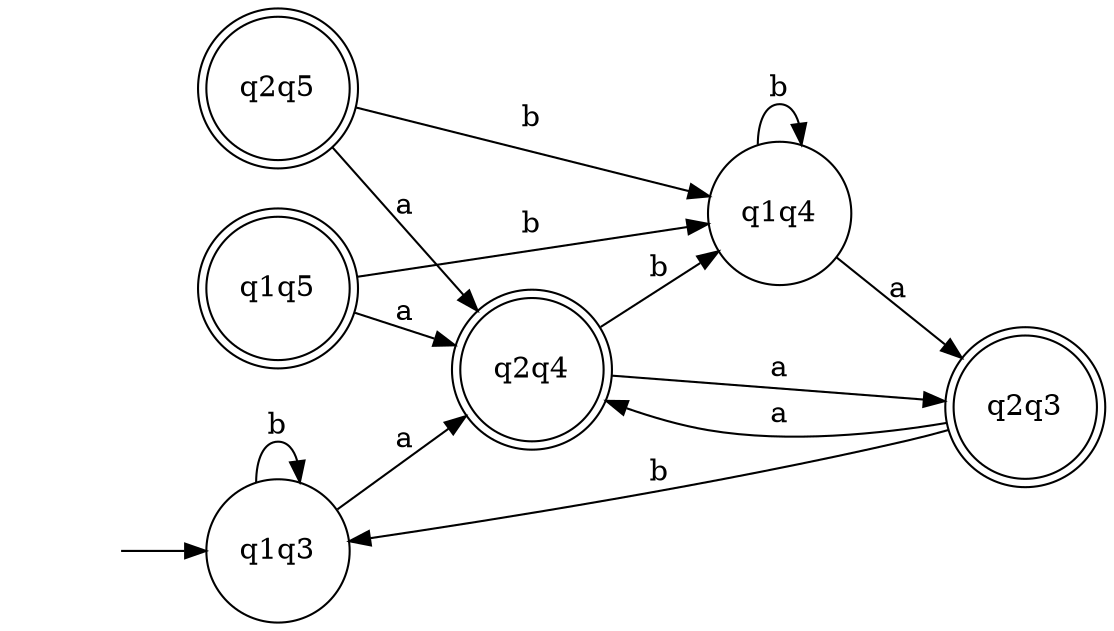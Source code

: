 digraph {
 rankdir="LR";
 start [style=filled,color=white, label = ""];
  q1q3[shape=circle];
  q1q4[shape=circle];
  q1q5[shape=doublecircle];
  q2q3[shape=doublecircle];
  q2q4[shape=doublecircle];
  q2q5[shape=doublecircle];
  start -> q1q3[label = ""];
  q1q3 -> q2q4[label = a];
  q1q3 -> q1q3[label = b];
  q1q4 -> q2q3[label = a];
  q1q4 -> q1q4[label = b];
  q1q5 -> q2q4[label = a];
  q1q5 -> q1q4[label = b];
  q2q3 -> q2q4[label = a];
  q2q3 -> q1q3[label = b];
  q2q4 -> q2q3[label = a];
  q2q4 -> q1q4[label = b];
  q2q5 -> q2q4[label = a];
  q2q5 -> q1q4[label = b];
}
